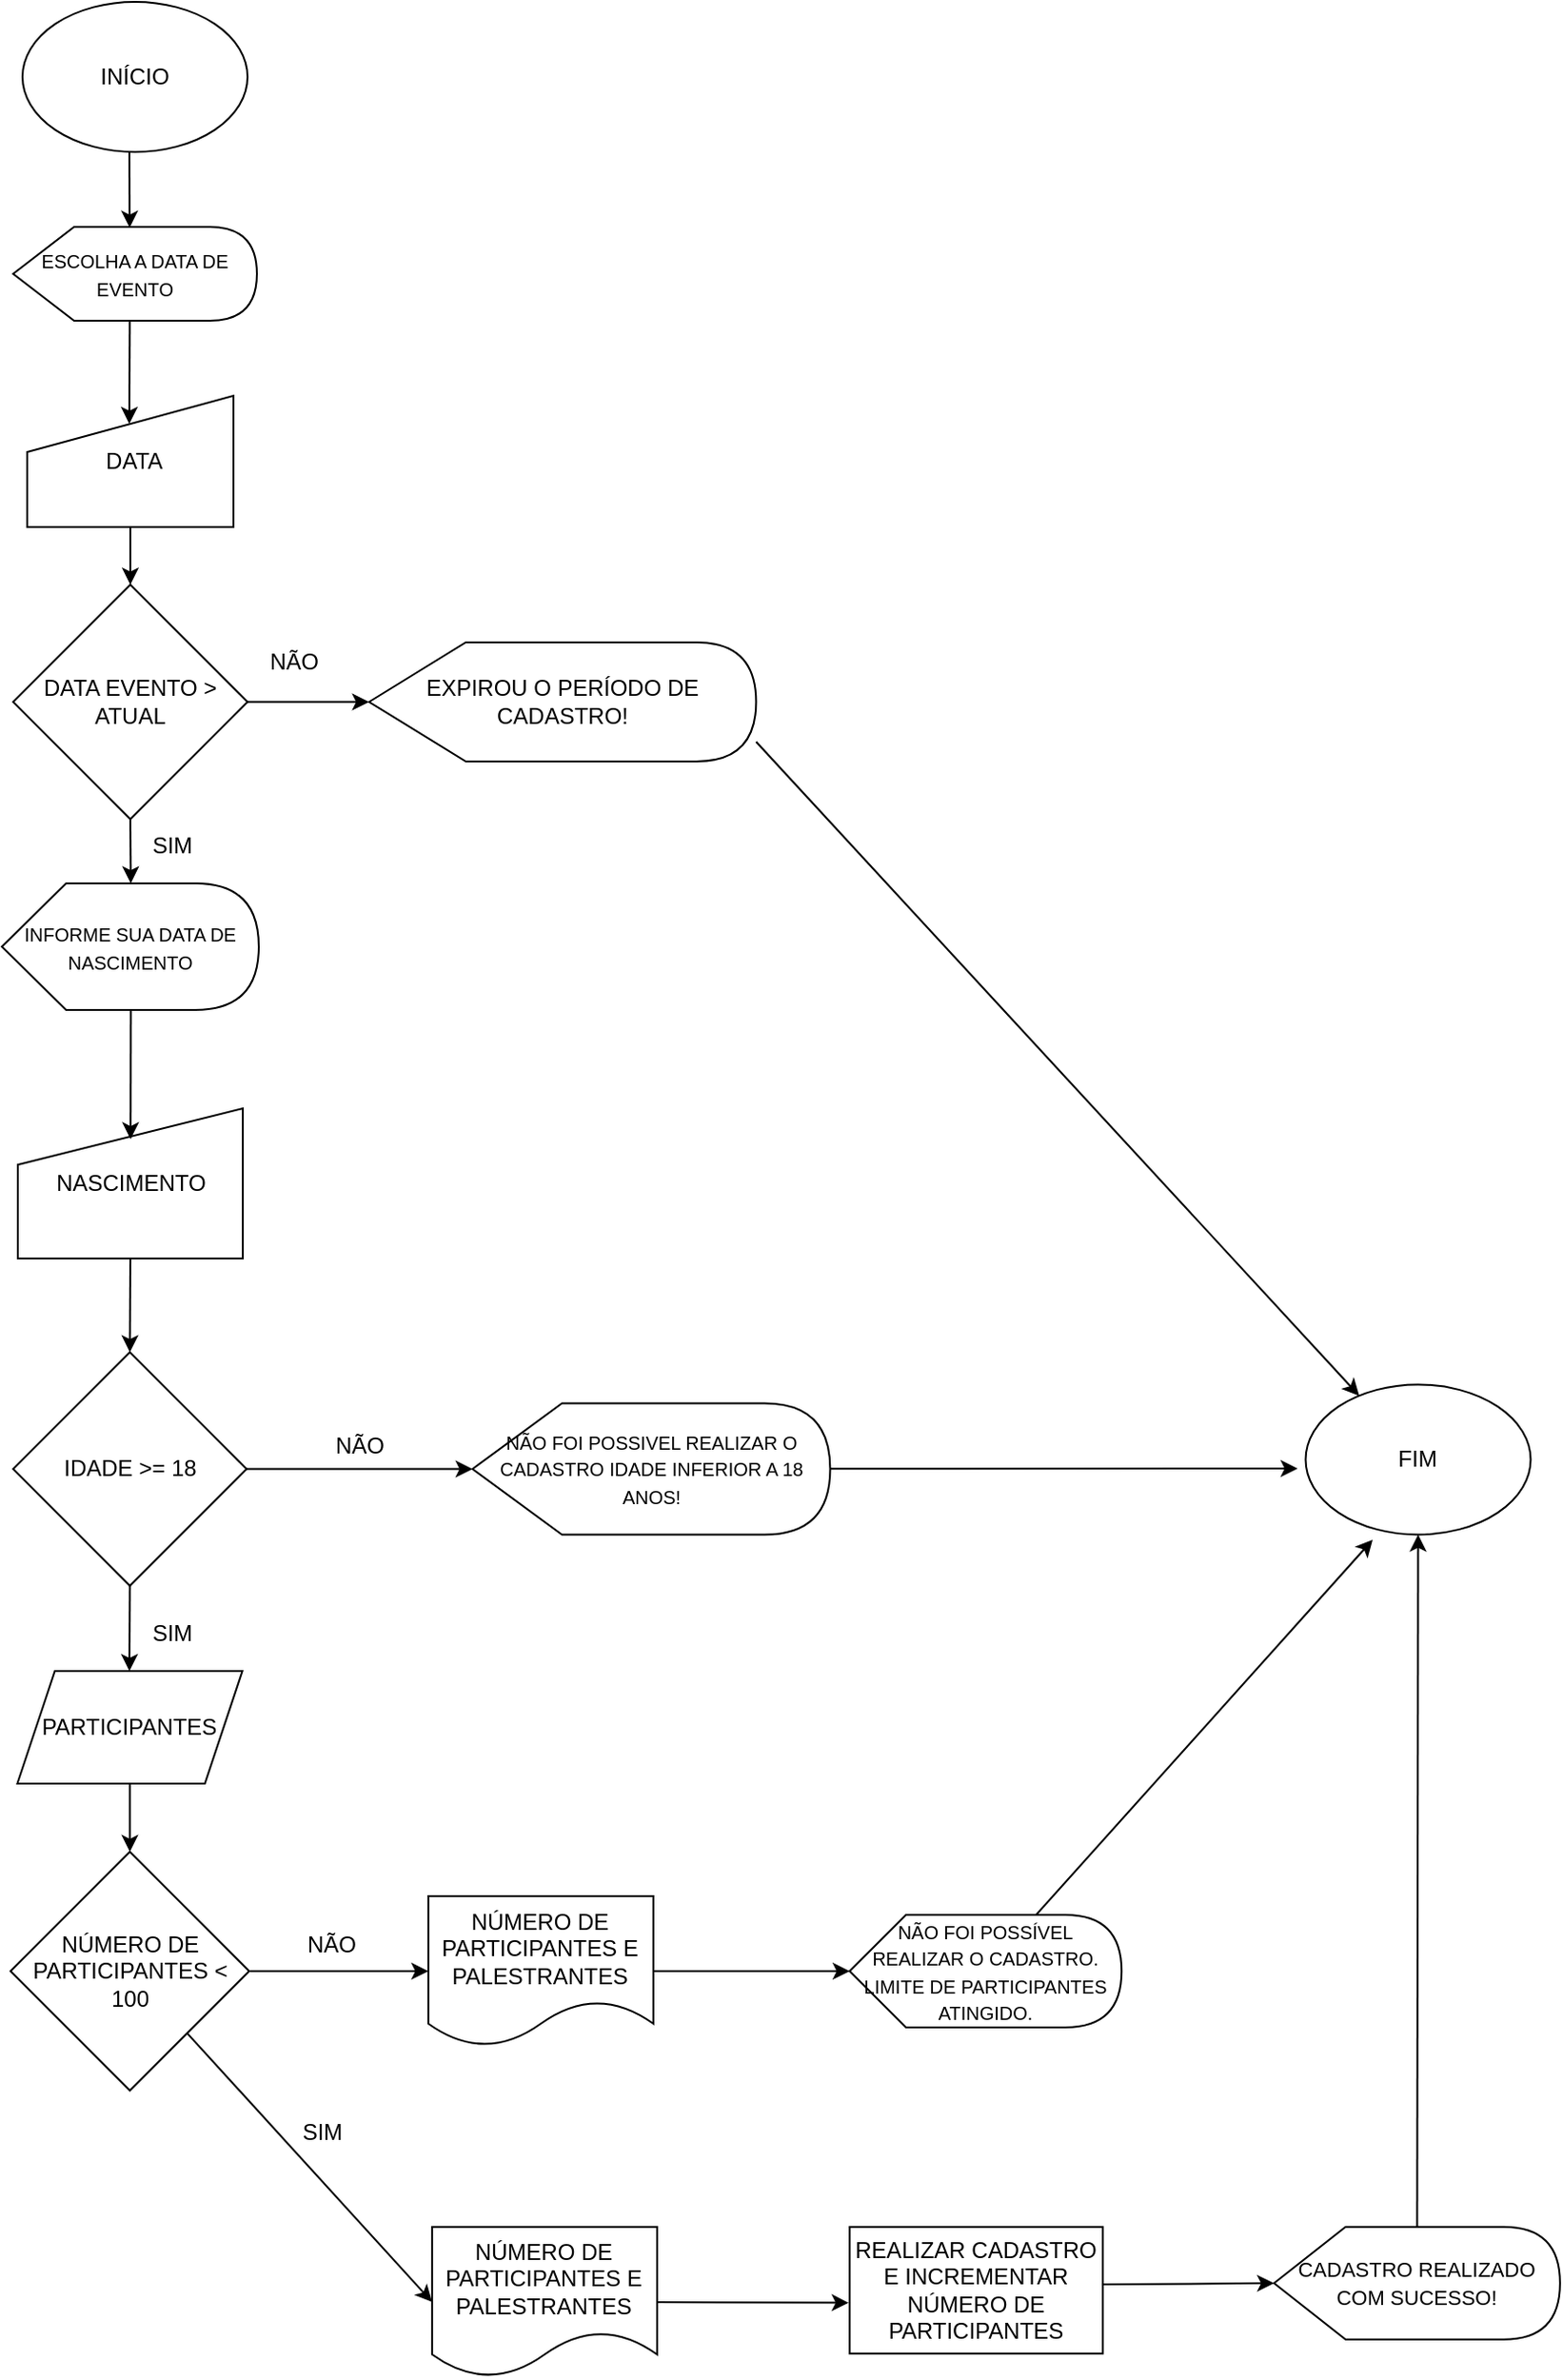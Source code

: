 <mxfile version="15.0.6" type="github">
  <diagram id="kgpKYQtTHZ0yAKxKKP6v" name="Page-1">
    <mxGraphModel dx="1014" dy="529" grid="1" gridSize="10" guides="1" tooltips="1" connect="1" arrows="1" fold="1" page="1" pageScale="1" pageWidth="850" pageHeight="1100" math="0" shadow="0">
      <root>
        <mxCell id="0" />
        <mxCell id="1" parent="0" />
        <mxCell id="uxp9zhx9pDXaW7esicIj-1" value="INÍCIO" style="ellipse;whiteSpace=wrap;html=1;" vertex="1" parent="1">
          <mxGeometry x="30" width="120" height="80" as="geometry" />
        </mxCell>
        <mxCell id="uxp9zhx9pDXaW7esicIj-3" value="&lt;span style=&quot;font-size: 10px&quot;&gt;ESCOLHA A DATA DE EVENTO&lt;/span&gt;" style="shape=display;whiteSpace=wrap;html=1;" vertex="1" parent="1">
          <mxGeometry x="25" y="120" width="130" height="50" as="geometry" />
        </mxCell>
        <mxCell id="uxp9zhx9pDXaW7esicIj-4" value="&amp;nbsp;DATA" style="shape=manualInput;whiteSpace=wrap;html=1;" vertex="1" parent="1">
          <mxGeometry x="32.5" y="210" width="110" height="70" as="geometry" />
        </mxCell>
        <mxCell id="uxp9zhx9pDXaW7esicIj-5" value="DATA EVENTO &amp;gt; ATUAL" style="rhombus;whiteSpace=wrap;html=1;" vertex="1" parent="1">
          <mxGeometry x="25" y="310.75" width="125" height="125" as="geometry" />
        </mxCell>
        <mxCell id="uxp9zhx9pDXaW7esicIj-8" value="REALIZAR CADASTRO&lt;br&gt;E INCREMENTAR NÚMERO DE PARTICIPANTES" style="rounded=0;whiteSpace=wrap;html=1;" vertex="1" parent="1">
          <mxGeometry x="471.11" y="1186.38" width="135" height="67.5" as="geometry" />
        </mxCell>
        <mxCell id="uxp9zhx9pDXaW7esicIj-9" value="IDADE &amp;gt;= 18" style="rhombus;whiteSpace=wrap;html=1;" vertex="1" parent="1">
          <mxGeometry x="25" y="720" width="124.5" height="124.5" as="geometry" />
        </mxCell>
        <mxCell id="uxp9zhx9pDXaW7esicIj-12" value="&lt;font style=&quot;font-size: 10px&quot;&gt;NÃO FOI POSSIVEL REALIZAR O CADASTRO IDADE INFERIOR A 18 ANOS!&lt;/font&gt;" style="shape=display;whiteSpace=wrap;html=1;" vertex="1" parent="1">
          <mxGeometry x="270" y="747.25" width="190.72" height="70" as="geometry" />
        </mxCell>
        <mxCell id="uxp9zhx9pDXaW7esicIj-13" value="EXPIROU O PERÍODO DE CADASTRO!" style="shape=display;whiteSpace=wrap;html=1;" vertex="1" parent="1">
          <mxGeometry x="214.83" y="341.5" width="206.38" height="63.5" as="geometry" />
        </mxCell>
        <mxCell id="uxp9zhx9pDXaW7esicIj-15" value="NÚMERO DE PARTICIPANTES &amp;lt; 100" style="rhombus;whiteSpace=wrap;html=1;" vertex="1" parent="1">
          <mxGeometry x="23.63" y="986.38" width="127.25" height="127.25" as="geometry" />
        </mxCell>
        <mxCell id="uxp9zhx9pDXaW7esicIj-16" value="&lt;font style=&quot;font-size: 11px&quot;&gt;CADASTRO REALIZADO COM SUCESSO!&lt;/font&gt;" style="shape=display;whiteSpace=wrap;html=1;" vertex="1" parent="1">
          <mxGeometry x="697.42" y="1186.38" width="152.5" height="60" as="geometry" />
        </mxCell>
        <mxCell id="uxp9zhx9pDXaW7esicIj-17" value="&lt;font style=&quot;font-size: 10px&quot;&gt;INFORME SUA DATA DE NASCIMENTO&lt;/font&gt;" style="shape=display;whiteSpace=wrap;html=1;" vertex="1" parent="1">
          <mxGeometry x="19" y="470" width="137" height="67.5" as="geometry" />
        </mxCell>
        <mxCell id="uxp9zhx9pDXaW7esicIj-18" value="NASCIMENTO" style="shape=manualInput;whiteSpace=wrap;html=1;" vertex="1" parent="1">
          <mxGeometry x="27.5" y="590" width="120" height="80" as="geometry" />
        </mxCell>
        <mxCell id="uxp9zhx9pDXaW7esicIj-19" value="NÚMERO DE PARTICIPANTES E PALESTRANTES" style="shape=document;whiteSpace=wrap;html=1;boundedLbl=1;" vertex="1" parent="1">
          <mxGeometry x="248.42" y="1186.38" width="120" height="80" as="geometry" />
        </mxCell>
        <mxCell id="uxp9zhx9pDXaW7esicIj-21" value="&lt;span&gt;NÚMERO DE PARTICIPANTES E PALESTRANTES&lt;/span&gt;" style="shape=document;whiteSpace=wrap;html=1;boundedLbl=1;" vertex="1" parent="1">
          <mxGeometry x="246.42" y="1010" width="120" height="80" as="geometry" />
        </mxCell>
        <mxCell id="uxp9zhx9pDXaW7esicIj-22" value="&lt;font style=&quot;font-size: 10px&quot;&gt;NÃO FOI POSSÍVEL REALIZAR O CADASTRO. LIMITE DE PARTICIPANTES ATINGIDO.&lt;/font&gt;" style="shape=display;whiteSpace=wrap;html=1;size=0.207;" vertex="1" parent="1">
          <mxGeometry x="471.11" y="1020" width="145" height="60" as="geometry" />
        </mxCell>
        <mxCell id="uxp9zhx9pDXaW7esicIj-24" value="FIM" style="ellipse;whiteSpace=wrap;html=1;" vertex="1" parent="1">
          <mxGeometry x="714.25" y="737.25" width="120" height="80" as="geometry" />
        </mxCell>
        <mxCell id="uxp9zhx9pDXaW7esicIj-28" value="" style="endArrow=classic;html=1;" edge="1" parent="1" source="uxp9zhx9pDXaW7esicIj-22">
          <mxGeometry width="50" height="50" relative="1" as="geometry">
            <mxPoint x="620" y="940" as="sourcePoint" />
            <mxPoint x="750" y="820" as="targetPoint" />
          </mxGeometry>
        </mxCell>
        <mxCell id="uxp9zhx9pDXaW7esicIj-29" value="" style="endArrow=classic;html=1;entryX=0;entryY=0.5;entryDx=0;entryDy=0;entryPerimeter=0;" edge="1" parent="1" source="uxp9zhx9pDXaW7esicIj-21" target="uxp9zhx9pDXaW7esicIj-22">
          <mxGeometry width="50" height="50" relative="1" as="geometry">
            <mxPoint x="370.42" y="1039.38" as="sourcePoint" />
            <mxPoint x="470.42" y="1046.38" as="targetPoint" />
          </mxGeometry>
        </mxCell>
        <mxCell id="uxp9zhx9pDXaW7esicIj-30" value="" style="endArrow=classic;html=1;" edge="1" parent="1" source="uxp9zhx9pDXaW7esicIj-12">
          <mxGeometry width="50" height="50" relative="1" as="geometry">
            <mxPoint x="470" y="782" as="sourcePoint" />
            <mxPoint x="710" y="782" as="targetPoint" />
          </mxGeometry>
        </mxCell>
        <mxCell id="uxp9zhx9pDXaW7esicIj-31" value="" style="endArrow=classic;html=1;entryX=0;entryY=0.5;entryDx=0;entryDy=0;" edge="1" parent="1" target="uxp9zhx9pDXaW7esicIj-21">
          <mxGeometry width="50" height="50" relative="1" as="geometry">
            <mxPoint x="151.288" y="1050.003" as="sourcePoint" />
            <mxPoint x="240.42" y="1049.38" as="targetPoint" />
          </mxGeometry>
        </mxCell>
        <mxCell id="uxp9zhx9pDXaW7esicIj-32" value="" style="endArrow=classic;html=1;entryX=0;entryY=0.5;entryDx=0;entryDy=0;" edge="1" parent="1" target="uxp9zhx9pDXaW7esicIj-19">
          <mxGeometry width="50" height="50" relative="1" as="geometry">
            <mxPoint x="118.004" y="1083.291" as="sourcePoint" />
            <mxPoint x="230.42" y="1206.38" as="targetPoint" />
          </mxGeometry>
        </mxCell>
        <mxCell id="uxp9zhx9pDXaW7esicIj-33" value="" style="endArrow=classic;html=1;entryX=-0.004;entryY=0.599;entryDx=0;entryDy=0;entryPerimeter=0;" edge="1" parent="1" source="uxp9zhx9pDXaW7esicIj-19" target="uxp9zhx9pDXaW7esicIj-8">
          <mxGeometry width="50" height="50" relative="1" as="geometry">
            <mxPoint x="370.42" y="1215.38" as="sourcePoint" />
            <mxPoint x="480.42" y="1215.38" as="targetPoint" />
          </mxGeometry>
        </mxCell>
        <mxCell id="uxp9zhx9pDXaW7esicIj-35" value="" style="endArrow=classic;html=1;entryX=0;entryY=0.5;entryDx=0;entryDy=0;entryPerimeter=0;exitX=1.002;exitY=0.454;exitDx=0;exitDy=0;exitPerimeter=0;" edge="1" parent="1" source="uxp9zhx9pDXaW7esicIj-8" target="uxp9zhx9pDXaW7esicIj-16">
          <mxGeometry width="50" height="50" relative="1" as="geometry">
            <mxPoint x="608.42" y="1215.79" as="sourcePoint" />
            <mxPoint x="698.42" y="1215.79" as="targetPoint" />
          </mxGeometry>
        </mxCell>
        <mxCell id="uxp9zhx9pDXaW7esicIj-37" value="" style="endArrow=classic;html=1;entryX=0.5;entryY=1;entryDx=0;entryDy=0;" edge="1" parent="1" source="uxp9zhx9pDXaW7esicIj-16" target="uxp9zhx9pDXaW7esicIj-24">
          <mxGeometry width="50" height="50" relative="1" as="geometry">
            <mxPoint x="770" y="1100" as="sourcePoint" />
            <mxPoint x="770" y="820" as="targetPoint" />
          </mxGeometry>
        </mxCell>
        <mxCell id="uxp9zhx9pDXaW7esicIj-38" value="" style="endArrow=classic;html=1;exitX=1;exitY=0.835;exitDx=0;exitDy=0;exitPerimeter=0;" edge="1" parent="1" source="uxp9zhx9pDXaW7esicIj-13" target="uxp9zhx9pDXaW7esicIj-24">
          <mxGeometry width="50" height="50" relative="1" as="geometry">
            <mxPoint x="400" y="640" as="sourcePoint" />
            <mxPoint x="730" y="740" as="targetPoint" />
          </mxGeometry>
        </mxCell>
        <mxCell id="uxp9zhx9pDXaW7esicIj-39" value="" style="endArrow=classic;html=1;entryX=0;entryY=0.5;entryDx=0;entryDy=0;entryPerimeter=0;exitX=1;exitY=0.5;exitDx=0;exitDy=0;" edge="1" parent="1" source="uxp9zhx9pDXaW7esicIj-9" target="uxp9zhx9pDXaW7esicIj-12">
          <mxGeometry width="50" height="50" relative="1" as="geometry">
            <mxPoint x="400" y="750" as="sourcePoint" />
            <mxPoint x="450" y="700" as="targetPoint" />
          </mxGeometry>
        </mxCell>
        <mxCell id="uxp9zhx9pDXaW7esicIj-42" value="" style="endArrow=classic;html=1;entryX=0.478;entryY=0.008;entryDx=0;entryDy=0;entryPerimeter=0;" edge="1" parent="1" target="uxp9zhx9pDXaW7esicIj-3">
          <mxGeometry width="50" height="50" relative="1" as="geometry">
            <mxPoint x="87" y="80" as="sourcePoint" />
            <mxPoint x="490" y="90" as="targetPoint" />
          </mxGeometry>
        </mxCell>
        <mxCell id="uxp9zhx9pDXaW7esicIj-43" value="" style="endArrow=classic;html=1;entryX=0.495;entryY=0.214;entryDx=0;entryDy=0;entryPerimeter=0;" edge="1" parent="1" target="uxp9zhx9pDXaW7esicIj-4">
          <mxGeometry width="50" height="50" relative="1" as="geometry">
            <mxPoint x="87.21" y="169.6" as="sourcePoint" />
            <mxPoint x="87.35" y="210.0" as="targetPoint" />
          </mxGeometry>
        </mxCell>
        <mxCell id="uxp9zhx9pDXaW7esicIj-44" value="" style="endArrow=classic;html=1;exitX=0.5;exitY=1;exitDx=0;exitDy=0;entryX=0.5;entryY=0;entryDx=0;entryDy=0;" edge="1" parent="1" source="uxp9zhx9pDXaW7esicIj-4" target="uxp9zhx9pDXaW7esicIj-5">
          <mxGeometry width="50" height="50" relative="1" as="geometry">
            <mxPoint x="120" y="360" as="sourcePoint" />
            <mxPoint x="170" y="310" as="targetPoint" />
          </mxGeometry>
        </mxCell>
        <mxCell id="uxp9zhx9pDXaW7esicIj-45" value="" style="endArrow=classic;html=1;entryX=0;entryY=0.5;entryDx=0;entryDy=0;entryPerimeter=0;exitX=1;exitY=0.5;exitDx=0;exitDy=0;" edge="1" parent="1" source="uxp9zhx9pDXaW7esicIj-5" target="uxp9zhx9pDXaW7esicIj-13">
          <mxGeometry width="50" height="50" relative="1" as="geometry">
            <mxPoint x="100" y="350" as="sourcePoint" />
            <mxPoint x="150" y="300" as="targetPoint" />
          </mxGeometry>
        </mxCell>
        <mxCell id="uxp9zhx9pDXaW7esicIj-46" value="" style="endArrow=classic;html=1;entryX=0.501;entryY=0.205;entryDx=0;entryDy=0;entryPerimeter=0;exitX=0;exitY=0;exitDx=68.75;exitDy=67.5;exitPerimeter=0;" edge="1" parent="1" source="uxp9zhx9pDXaW7esicIj-17" target="uxp9zhx9pDXaW7esicIj-18">
          <mxGeometry width="50" height="50" relative="1" as="geometry">
            <mxPoint x="140" y="610" as="sourcePoint" />
            <mxPoint x="190" y="560" as="targetPoint" />
          </mxGeometry>
        </mxCell>
        <mxCell id="uxp9zhx9pDXaW7esicIj-47" value="" style="endArrow=classic;html=1;entryX=0;entryY=0;entryDx=68.75;entryDy=0;entryPerimeter=0;exitX=0.5;exitY=1;exitDx=0;exitDy=0;" edge="1" parent="1" source="uxp9zhx9pDXaW7esicIj-5" target="uxp9zhx9pDXaW7esicIj-17">
          <mxGeometry width="50" height="50" relative="1" as="geometry">
            <mxPoint x="140" y="610" as="sourcePoint" />
            <mxPoint x="190" y="560" as="targetPoint" />
          </mxGeometry>
        </mxCell>
        <mxCell id="uxp9zhx9pDXaW7esicIj-48" value="" style="endArrow=classic;html=1;entryX=0.5;entryY=0;entryDx=0;entryDy=0;exitX=0.5;exitY=1;exitDx=0;exitDy=0;" edge="1" parent="1" source="uxp9zhx9pDXaW7esicIj-18" target="uxp9zhx9pDXaW7esicIj-9">
          <mxGeometry width="50" height="50" relative="1" as="geometry">
            <mxPoint x="100" y="730" as="sourcePoint" />
            <mxPoint x="150" y="680" as="targetPoint" />
          </mxGeometry>
        </mxCell>
        <mxCell id="uxp9zhx9pDXaW7esicIj-49" value="" style="endArrow=classic;html=1;exitX=0.5;exitY=1;exitDx=0;exitDy=0;" edge="1" parent="1" source="uxp9zhx9pDXaW7esicIj-9">
          <mxGeometry width="50" height="50" relative="1" as="geometry">
            <mxPoint x="-100" y="800" as="sourcePoint" />
            <mxPoint x="87" y="890" as="targetPoint" />
          </mxGeometry>
        </mxCell>
        <mxCell id="uxp9zhx9pDXaW7esicIj-50" value="NÃO" style="text;html=1;strokeColor=none;fillColor=none;align=center;verticalAlign=middle;whiteSpace=wrap;rounded=0;" vertex="1" parent="1">
          <mxGeometry x="155" y="341.5" width="40" height="20" as="geometry" />
        </mxCell>
        <mxCell id="uxp9zhx9pDXaW7esicIj-51" value="SIM" style="text;html=1;strokeColor=none;fillColor=none;align=center;verticalAlign=middle;whiteSpace=wrap;rounded=0;" vertex="1" parent="1">
          <mxGeometry x="90" y="440" width="40" height="20" as="geometry" />
        </mxCell>
        <mxCell id="uxp9zhx9pDXaW7esicIj-52" value="NÃO" style="text;html=1;strokeColor=none;fillColor=none;align=center;verticalAlign=middle;whiteSpace=wrap;rounded=0;" vertex="1" parent="1">
          <mxGeometry x="190" y="760" width="40" height="20" as="geometry" />
        </mxCell>
        <mxCell id="uxp9zhx9pDXaW7esicIj-55" value="NÃO" style="text;html=1;strokeColor=none;fillColor=none;align=center;verticalAlign=middle;whiteSpace=wrap;rounded=0;" vertex="1" parent="1">
          <mxGeometry x="175.25" y="1026.38" width="40" height="20" as="geometry" />
        </mxCell>
        <mxCell id="uxp9zhx9pDXaW7esicIj-56" value="SIM" style="text;html=1;strokeColor=none;fillColor=none;align=center;verticalAlign=middle;whiteSpace=wrap;rounded=0;" vertex="1" parent="1">
          <mxGeometry x="90" y="860" width="40" height="20" as="geometry" />
        </mxCell>
        <mxCell id="uxp9zhx9pDXaW7esicIj-57" value="SIM" style="text;html=1;strokeColor=none;fillColor=none;align=center;verticalAlign=middle;whiteSpace=wrap;rounded=0;" vertex="1" parent="1">
          <mxGeometry x="170.42" y="1126.38" width="40" height="20" as="geometry" />
        </mxCell>
        <mxCell id="uxp9zhx9pDXaW7esicIj-58" value="PARTICIPANTES" style="shape=parallelogram;perimeter=parallelogramPerimeter;whiteSpace=wrap;html=1;fixedSize=1;" vertex="1" parent="1">
          <mxGeometry x="27.25" y="890" width="120" height="60" as="geometry" />
        </mxCell>
        <mxCell id="uxp9zhx9pDXaW7esicIj-59" value="" style="endArrow=classic;html=1;entryX=0.5;entryY=0;entryDx=0;entryDy=0;exitX=0.5;exitY=1;exitDx=0;exitDy=0;" edge="1" parent="1" source="uxp9zhx9pDXaW7esicIj-58" target="uxp9zhx9pDXaW7esicIj-15">
          <mxGeometry width="50" height="50" relative="1" as="geometry">
            <mxPoint x="200" y="1010" as="sourcePoint" />
            <mxPoint x="250" y="960" as="targetPoint" />
          </mxGeometry>
        </mxCell>
      </root>
    </mxGraphModel>
  </diagram>
</mxfile>
